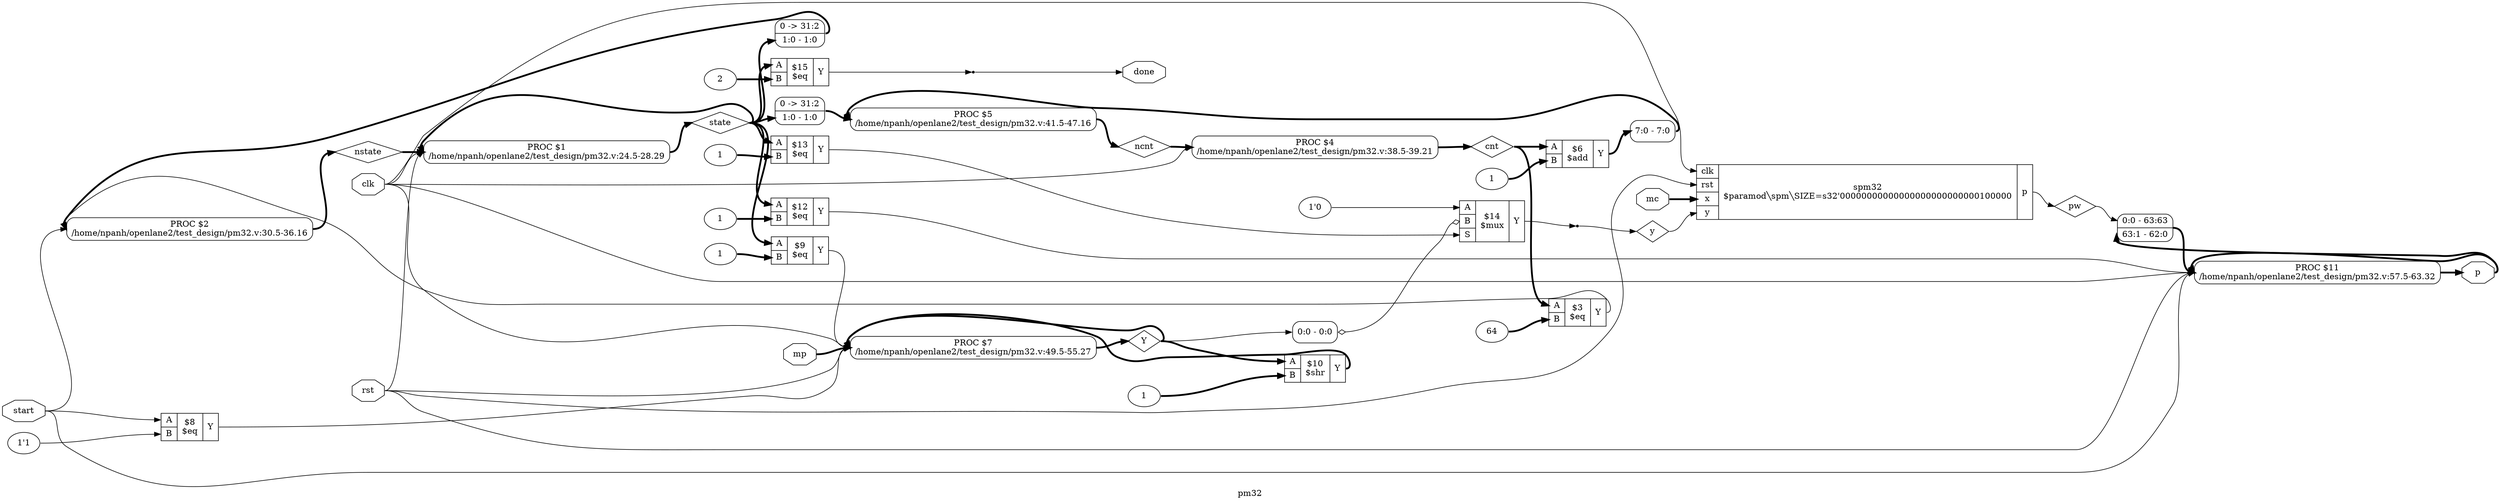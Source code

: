 digraph "pm32" {
label="pm32";
rankdir="LR";
remincross=true;
n21 [ shape=diamond, label="y", color="black", fontcolor="black"];
n22 [ shape=diamond, label="nstate", color="black", fontcolor="black"];
n23 [ shape=diamond, label="state", color="black", fontcolor="black"];
n24 [ shape=diamond, label="ncnt", color="black", fontcolor="black"];
n25 [ shape=diamond, label="cnt", color="black", fontcolor="black"];
n26 [ shape=diamond, label="Y", color="black", fontcolor="black"];
n27 [ shape=diamond, label="pw", color="black", fontcolor="black"];
n28 [ shape=octagon, label="done", color="black", fontcolor="black"];
n29 [ shape=octagon, label="p", color="black", fontcolor="black"];
n30 [ shape=octagon, label="mp", color="black", fontcolor="black"];
n31 [ shape=octagon, label="mc", color="black", fontcolor="black"];
n32 [ shape=octagon, label="start", color="black", fontcolor="black"];
n33 [ shape=octagon, label="rst", color="black", fontcolor="black"];
n34 [ shape=octagon, label="clk", color="black", fontcolor="black"];
v0 [ label="2" ];
c37 [ shape=record, label="{{<p35> A|<p36> B}|$15\n$eq|{<p26> Y}}",  ];
c39 [ shape=record, label="{{<p34> clk|<p33> rst|<p38> x|<p21> y}|spm32\n$paramod&#9586;spm&#9586;SIZE=s32'00000000000000000000000000100000|{<p29> p}}",  ];
v2 [ label="1'0" ];
c41 [ shape=record, label="{{<p35> A|<p36> B|<p40> S}|$14\n$mux|{<p26> Y}}",  ];
x1 [ shape=record, style=rounded, label="<s0> 0:0 - 0:0 ", color="black", fontcolor="black" ];
x1:e -> c41:p36:w [arrowhead=odiamond, arrowtail=odiamond, dir=both, color="black", fontcolor="black", label=""];
v3 [ label="1" ];
c42 [ shape=record, label="{{<p35> A|<p36> B}|$13\n$eq|{<p26> Y}}",  ];
v4 [ label="1" ];
c43 [ shape=record, label="{{<p35> A|<p36> B}|$12\n$eq|{<p26> Y}}",  ];
v5 [ label="1" ];
c44 [ shape=record, label="{{<p35> A|<p36> B}|$10\n$shr|{<p26> Y}}",  ];
v6 [ label="1" ];
c45 [ shape=record, label="{{<p35> A|<p36> B}|$9\n$eq|{<p26> Y}}",  ];
v7 [ label="1'1" ];
c46 [ shape=record, label="{{<p35> A|<p36> B}|$8\n$eq|{<p26> Y}}",  ];
v8 [ label="1" ];
c47 [ shape=record, label="{{<p35> A|<p36> B}|$6\n$add|{<p26> Y}}",  ];
v9 [ label="64" ];
c48 [ shape=record, label="{{<p35> A|<p36> B}|$3\n$eq|{<p26> Y}}",  ];
x11 [ shape=record, style=rounded, label="<s1> 0:0 - 63:63 |<s0> 63:1 - 62:0 ", color="black", fontcolor="black" ];
p10 [shape=box, style=rounded, label="PROC $11\n/home/npanh/openlane2/test_design/pm32.v:57.5-63.32", ];
p12 [shape=box, style=rounded, label="PROC $7\n/home/npanh/openlane2/test_design/pm32.v:49.5-55.27", ];
x14 [ shape=record, style=rounded, label="<s0> 7:0 - 7:0 ", color="black", fontcolor="black" ];
x15 [ shape=record, style=rounded, label="0 -&gt; 31:2 |<s0> 1:0 - 1:0 ", color="black", fontcolor="black" ];
p13 [shape=box, style=rounded, label="PROC $5\n/home/npanh/openlane2/test_design/pm32.v:41.5-47.16", ];
p16 [shape=box, style=rounded, label="PROC $4\n/home/npanh/openlane2/test_design/pm32.v:38.5-39.21", ];
x18 [ shape=record, style=rounded, label="0 -&gt; 31:2 |<s0> 1:0 - 1:0 ", color="black", fontcolor="black" ];
p17 [shape=box, style=rounded, label="PROC $2\n/home/npanh/openlane2/test_design/pm32.v:30.5-36.16", ];
p19 [shape=box, style=rounded, label="PROC $1\n/home/npanh/openlane2/test_design/pm32.v:24.5-28.29", ];
x20 [shape=point, ];
x21 [shape=point, ];
c37:p26:e -> x21:w [color="black", fontcolor="black", label=""];
c47:p26:e -> x14:s0:w [color="black", fontcolor="black", style="setlinewidth(3)", label=""];
c48:p26:e -> p17:w [color="black", fontcolor="black", label=""];
c41:p26:e -> x20:w [color="black", fontcolor="black", label=""];
x20:e -> n21:w [color="black", fontcolor="black", label=""];
n21:e -> c39:p21:w [color="black", fontcolor="black", label=""];
p17:e -> n22:w [color="black", fontcolor="black", style="setlinewidth(3)", label=""];
n22:e -> p19:w [color="black", fontcolor="black", style="setlinewidth(3)", label=""];
p19:e -> n23:w [color="black", fontcolor="black", style="setlinewidth(3)", label=""];
n23:e -> c37:p35:w [color="black", fontcolor="black", style="setlinewidth(3)", label=""];
n23:e -> c42:p35:w [color="black", fontcolor="black", style="setlinewidth(3)", label=""];
n23:e -> c43:p35:w [color="black", fontcolor="black", style="setlinewidth(3)", label=""];
n23:e -> c45:p35:w [color="black", fontcolor="black", style="setlinewidth(3)", label=""];
n23:e -> p19:w [color="black", fontcolor="black", style="setlinewidth(3)", label=""];
n23:e -> x15:s0:w [color="black", fontcolor="black", style="setlinewidth(3)", label=""];
n23:e -> x18:s0:w [color="black", fontcolor="black", style="setlinewidth(3)", label=""];
p13:e -> n24:w [color="black", fontcolor="black", style="setlinewidth(3)", label=""];
n24:e -> p16:w [color="black", fontcolor="black", style="setlinewidth(3)", label=""];
p16:e -> n25:w [color="black", fontcolor="black", style="setlinewidth(3)", label=""];
n25:e -> c47:p35:w [color="black", fontcolor="black", style="setlinewidth(3)", label=""];
n25:e -> c48:p35:w [color="black", fontcolor="black", style="setlinewidth(3)", label=""];
p12:e -> n26:w [color="black", fontcolor="black", style="setlinewidth(3)", label=""];
n26:e -> c44:p35:w [color="black", fontcolor="black", style="setlinewidth(3)", label=""];
n26:e -> p12:w [color="black", fontcolor="black", style="setlinewidth(3)", label=""];
n26:e -> x1:s0:w [color="black", fontcolor="black", label=""];
c39:p29:e -> n27:w [color="black", fontcolor="black", label=""];
n27:e -> x11:s1:w [color="black", fontcolor="black", label=""];
x21:e -> n28:w [color="black", fontcolor="black", label=""];
p10:e -> n29:w [color="black", fontcolor="black", style="setlinewidth(3)", label=""];
n29:e -> p10:w [color="black", fontcolor="black", style="setlinewidth(3)", label=""];
n29:e -> x11:s0:w [color="black", fontcolor="black", style="setlinewidth(3)", label=""];
c42:p26:e -> c41:p40:w [color="black", fontcolor="black", label=""];
n30:e -> p12:w [color="black", fontcolor="black", style="setlinewidth(3)", label=""];
n31:e -> c39:p38:w [color="black", fontcolor="black", style="setlinewidth(3)", label=""];
n32:e -> c46:p35:w [color="black", fontcolor="black", label=""];
n32:e -> p10:w [color="black", fontcolor="black", label=""];
n32:e -> p17:w [color="black", fontcolor="black", label=""];
n33:e -> c39:p33:w [color="black", fontcolor="black", label=""];
n33:e -> p10:w [color="black", fontcolor="black", label=""];
n33:e -> p12:w [color="black", fontcolor="black", label=""];
n33:e -> p19:w [color="black", fontcolor="black", label=""];
n34:e -> c39:p34:w [color="black", fontcolor="black", label=""];
n34:e -> p10:w [color="black", fontcolor="black", label=""];
n34:e -> p12:w [color="black", fontcolor="black", label=""];
n34:e -> p16:w [color="black", fontcolor="black", label=""];
n34:e -> p19:w [color="black", fontcolor="black", label=""];
c43:p26:e -> p10:w [color="black", fontcolor="black", label=""];
c44:p26:e -> p12:w [color="black", fontcolor="black", style="setlinewidth(3)", label=""];
c45:p26:e -> p12:w [color="black", fontcolor="black", label=""];
c46:p26:e -> p12:w [color="black", fontcolor="black", label=""];
v0:e -> c37:p36:w [color="black", fontcolor="black", style="setlinewidth(3)", label=""];
v2:e -> c41:p35:w [color="black", fontcolor="black", label=""];
v3:e -> c42:p36:w [color="black", fontcolor="black", style="setlinewidth(3)", label=""];
v4:e -> c43:p36:w [color="black", fontcolor="black", style="setlinewidth(3)", label=""];
v5:e -> c44:p36:w [color="black", fontcolor="black", style="setlinewidth(3)", label=""];
v6:e -> c45:p36:w [color="black", fontcolor="black", style="setlinewidth(3)", label=""];
v7:e -> c46:p36:w [color="black", fontcolor="black", label=""];
v8:e -> c47:p36:w [color="black", fontcolor="black", style="setlinewidth(3)", label=""];
v9:e -> c48:p36:w [color="black", fontcolor="black", style="setlinewidth(3)", label=""];
x11:e -> p10:w [color="black", fontcolor="black", style="setlinewidth(3)", label=""];
x14:e -> p13:w [color="black", fontcolor="black", style="setlinewidth(3)", label=""];
x15:e -> p13:w [color="black", fontcolor="black", style="setlinewidth(3)", label=""];
x18:e -> p17:w [color="black", fontcolor="black", style="setlinewidth(3)", label=""];
}
